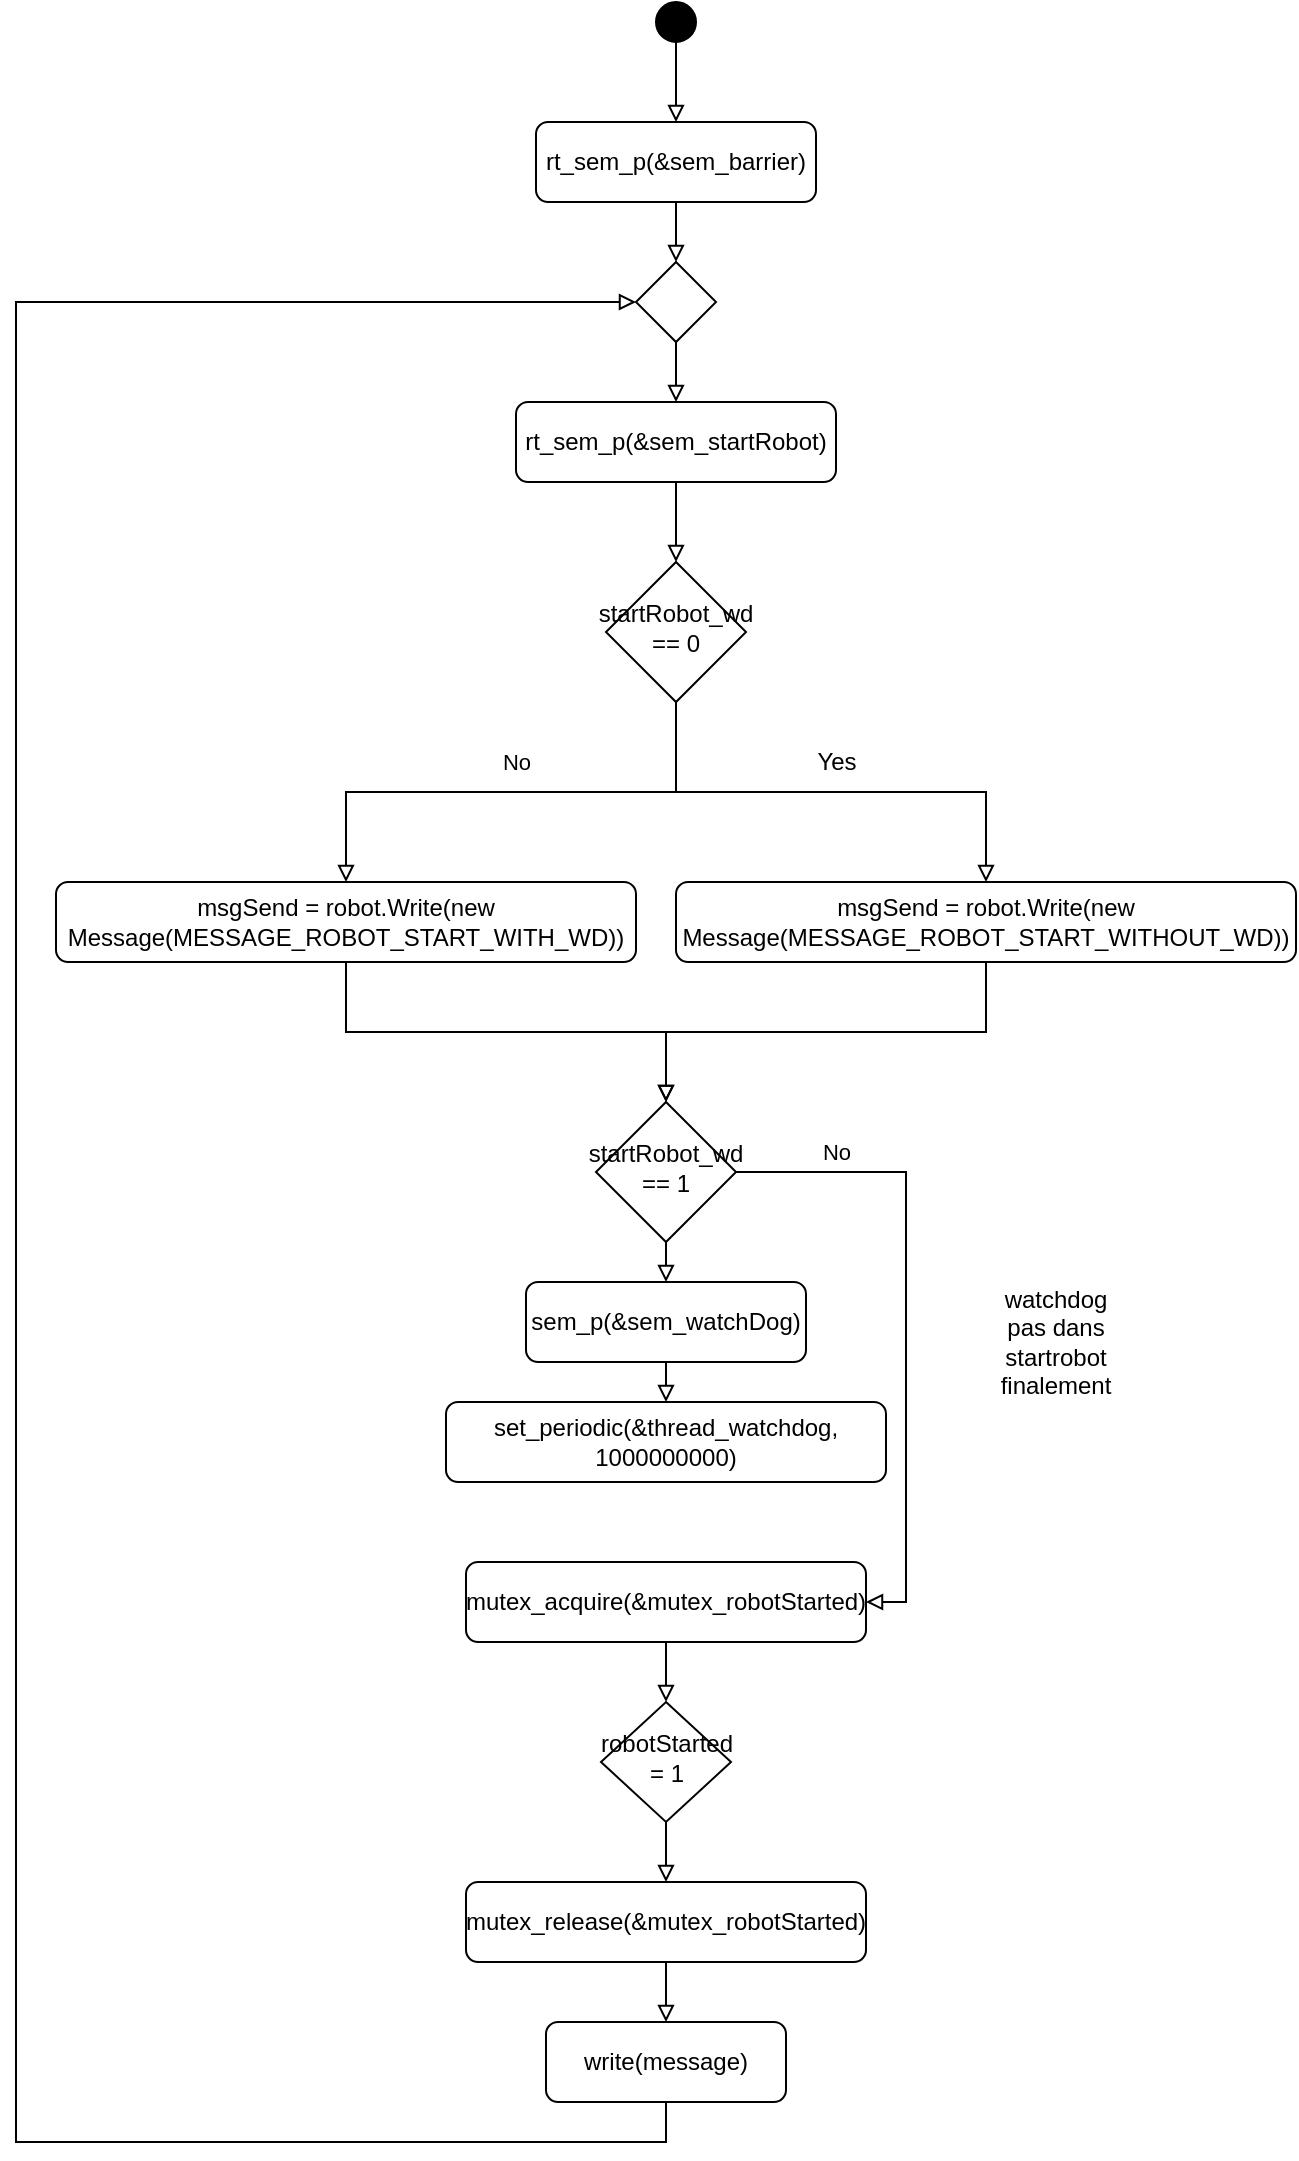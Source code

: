 <mxfile version="14.4.3" type="device"><diagram id="C5RBs43oDa-KdzZeNtuy" name="Page-1"><mxGraphModel dx="1264" dy="592" grid="1" gridSize="10" guides="1" tooltips="1" connect="1" arrows="1" fold="1" page="1" pageScale="1" pageWidth="827" pageHeight="1169" math="0" shadow="0"><root><mxCell id="WIyWlLk6GJQsqaUBKTNV-0"/><mxCell id="WIyWlLk6GJQsqaUBKTNV-1" parent="WIyWlLk6GJQsqaUBKTNV-0"/><mxCell id="23ox2sJZi0v0U6w0juup-31" style="edgeStyle=orthogonalEdgeStyle;rounded=0;orthogonalLoop=1;jettySize=auto;html=1;exitX=0.5;exitY=1;exitDx=0;exitDy=0;endArrow=block;endFill=0;" parent="WIyWlLk6GJQsqaUBKTNV-1" source="WIyWlLk6GJQsqaUBKTNV-7" target="23ox2sJZi0v0U6w0juup-30" edge="1"><mxGeometry relative="1" as="geometry"/></mxCell><mxCell id="WIyWlLk6GJQsqaUBKTNV-7" value="msgSend = robot.Write(new Message(MESSAGE_ROBOT_START_WITH_WD))" style="rounded=1;whiteSpace=wrap;html=1;fontSize=12;glass=0;strokeWidth=1;shadow=0;" parent="WIyWlLk6GJQsqaUBKTNV-1" vertex="1"><mxGeometry x="70" y="450" width="290" height="40" as="geometry"/></mxCell><mxCell id="23ox2sJZi0v0U6w0juup-15" style="edgeStyle=orthogonalEdgeStyle;rounded=0;orthogonalLoop=1;jettySize=auto;html=1;exitX=0.5;exitY=1;exitDx=0;exitDy=0;endArrow=block;endFill=0;" parent="WIyWlLk6GJQsqaUBKTNV-1" source="WIyWlLk6GJQsqaUBKTNV-10" target="23ox2sJZi0v0U6w0juup-12" edge="1"><mxGeometry relative="1" as="geometry"/></mxCell><mxCell id="WIyWlLk6GJQsqaUBKTNV-10" value="" style="rhombus;whiteSpace=wrap;html=1;shadow=0;fontFamily=Helvetica;fontSize=12;align=center;strokeWidth=1;spacing=6;spacingTop=-4;" parent="WIyWlLk6GJQsqaUBKTNV-1" vertex="1"><mxGeometry x="360" y="140" width="40" height="40" as="geometry"/></mxCell><mxCell id="23ox2sJZi0v0U6w0juup-13" style="edgeStyle=orthogonalEdgeStyle;rounded=0;orthogonalLoop=1;jettySize=auto;html=1;exitX=0.5;exitY=1;exitDx=0;exitDy=0;entryX=0.5;entryY=0;entryDx=0;entryDy=0;endArrow=block;endFill=0;" parent="WIyWlLk6GJQsqaUBKTNV-1" source="23ox2sJZi0v0U6w0juup-0" target="23ox2sJZi0v0U6w0juup-9" edge="1"><mxGeometry relative="1" as="geometry"/></mxCell><mxCell id="23ox2sJZi0v0U6w0juup-0" value="" style="ellipse;whiteSpace=wrap;html=1;aspect=fixed;fillColor=#000000;" parent="WIyWlLk6GJQsqaUBKTNV-1" vertex="1"><mxGeometry x="370" y="10" width="20" height="20" as="geometry"/></mxCell><mxCell id="23ox2sJZi0v0U6w0juup-32" style="edgeStyle=orthogonalEdgeStyle;rounded=0;orthogonalLoop=1;jettySize=auto;html=1;exitX=0.5;exitY=1;exitDx=0;exitDy=0;entryX=0.5;entryY=0;entryDx=0;entryDy=0;endArrow=block;endFill=0;" parent="WIyWlLk6GJQsqaUBKTNV-1" source="23ox2sJZi0v0U6w0juup-6" target="23ox2sJZi0v0U6w0juup-30" edge="1"><mxGeometry relative="1" as="geometry"/></mxCell><mxCell id="23ox2sJZi0v0U6w0juup-6" value="msgSend = robot.Write(new Message(MESSAGE_ROBOT_START_WITHOUT_WD))" style="rounded=1;whiteSpace=wrap;html=1;fontSize=12;glass=0;strokeWidth=1;shadow=0;" parent="WIyWlLk6GJQsqaUBKTNV-1" vertex="1"><mxGeometry x="380" y="450" width="310" height="40" as="geometry"/></mxCell><mxCell id="23ox2sJZi0v0U6w0juup-14" style="edgeStyle=orthogonalEdgeStyle;rounded=0;orthogonalLoop=1;jettySize=auto;html=1;exitX=0.5;exitY=1;exitDx=0;exitDy=0;entryX=0.5;entryY=0;entryDx=0;entryDy=0;endArrow=block;endFill=0;" parent="WIyWlLk6GJQsqaUBKTNV-1" source="23ox2sJZi0v0U6w0juup-9" target="WIyWlLk6GJQsqaUBKTNV-10" edge="1"><mxGeometry relative="1" as="geometry"/></mxCell><mxCell id="23ox2sJZi0v0U6w0juup-9" value="rt_sem_p(&amp;amp;sem_barrier)" style="rounded=1;whiteSpace=wrap;html=1;fontSize=12;glass=0;strokeWidth=1;shadow=0;" parent="WIyWlLk6GJQsqaUBKTNV-1" vertex="1"><mxGeometry x="310" y="70" width="140" height="40" as="geometry"/></mxCell><mxCell id="23ox2sJZi0v0U6w0juup-23" style="edgeStyle=orthogonalEdgeStyle;rounded=0;orthogonalLoop=1;jettySize=auto;html=1;exitX=0.5;exitY=1;exitDx=0;exitDy=0;entryX=0.5;entryY=0;entryDx=0;entryDy=0;endArrow=block;endFill=0;" parent="WIyWlLk6GJQsqaUBKTNV-1" source="23ox2sJZi0v0U6w0juup-12" target="23ox2sJZi0v0U6w0juup-22" edge="1"><mxGeometry relative="1" as="geometry"/></mxCell><mxCell id="23ox2sJZi0v0U6w0juup-12" value="rt_sem_p(&amp;amp;sem_startRobot)" style="rounded=1;whiteSpace=wrap;html=1;fontSize=12;glass=0;strokeWidth=1;shadow=0;" parent="WIyWlLk6GJQsqaUBKTNV-1" vertex="1"><mxGeometry x="300" y="210" width="160" height="40" as="geometry"/></mxCell><mxCell id="23ox2sJZi0v0U6w0juup-24" style="edgeStyle=orthogonalEdgeStyle;rounded=0;orthogonalLoop=1;jettySize=auto;html=1;exitX=0.5;exitY=1;exitDx=0;exitDy=0;entryX=0.5;entryY=0;entryDx=0;entryDy=0;endArrow=block;endFill=0;" parent="WIyWlLk6GJQsqaUBKTNV-1" source="23ox2sJZi0v0U6w0juup-22" target="WIyWlLk6GJQsqaUBKTNV-7" edge="1"><mxGeometry relative="1" as="geometry"/></mxCell><mxCell id="23ox2sJZi0v0U6w0juup-28" value="No" style="edgeLabel;html=1;align=center;verticalAlign=middle;resizable=0;points=[];" parent="23ox2sJZi0v0U6w0juup-24" vertex="1" connectable="0"><mxGeometry x="-0.145" y="4" relative="1" as="geometry"><mxPoint x="-16" y="-19" as="offset"/></mxGeometry></mxCell><mxCell id="23ox2sJZi0v0U6w0juup-25" style="edgeStyle=orthogonalEdgeStyle;rounded=0;orthogonalLoop=1;jettySize=auto;html=1;exitX=0.5;exitY=1;exitDx=0;exitDy=0;entryX=0.5;entryY=0;entryDx=0;entryDy=0;endArrow=block;endFill=0;" parent="WIyWlLk6GJQsqaUBKTNV-1" source="23ox2sJZi0v0U6w0juup-22" target="23ox2sJZi0v0U6w0juup-6" edge="1"><mxGeometry relative="1" as="geometry"/></mxCell><mxCell id="23ox2sJZi0v0U6w0juup-22" value="startRobot_wd == 0" style="rhombus;whiteSpace=wrap;html=1;shadow=0;fontFamily=Helvetica;fontSize=12;align=center;strokeWidth=1;spacing=6;spacingTop=-4;" parent="WIyWlLk6GJQsqaUBKTNV-1" vertex="1"><mxGeometry x="345" y="290" width="70" height="70" as="geometry"/></mxCell><mxCell id="23ox2sJZi0v0U6w0juup-27" value="Yes" style="text;html=1;align=center;verticalAlign=middle;resizable=0;points=[];autosize=1;" parent="WIyWlLk6GJQsqaUBKTNV-1" vertex="1"><mxGeometry x="440" y="380" width="40" height="20" as="geometry"/></mxCell><mxCell id="23ox2sJZi0v0U6w0juup-46" style="edgeStyle=orthogonalEdgeStyle;rounded=0;orthogonalLoop=1;jettySize=auto;html=1;exitX=1;exitY=0.5;exitDx=0;exitDy=0;entryX=1;entryY=0.5;entryDx=0;entryDy=0;endArrow=block;endFill=0;" parent="WIyWlLk6GJQsqaUBKTNV-1" source="23ox2sJZi0v0U6w0juup-30" target="23ox2sJZi0v0U6w0juup-37" edge="1"><mxGeometry relative="1" as="geometry"/></mxCell><mxCell id="23ox2sJZi0v0U6w0juup-47" value="No" style="edgeLabel;html=1;align=center;verticalAlign=middle;resizable=0;points=[];" parent="23ox2sJZi0v0U6w0juup-46" vertex="1" connectable="0"><mxGeometry x="-0.613" y="2" relative="1" as="geometry"><mxPoint x="-12" y="-8" as="offset"/></mxGeometry></mxCell><mxCell id="23ox2sJZi0v0U6w0juup-49" style="edgeStyle=orthogonalEdgeStyle;rounded=0;orthogonalLoop=1;jettySize=auto;html=1;exitX=0.5;exitY=1;exitDx=0;exitDy=0;entryX=0.5;entryY=0;entryDx=0;entryDy=0;endArrow=block;endFill=0;" parent="WIyWlLk6GJQsqaUBKTNV-1" source="23ox2sJZi0v0U6w0juup-30" target="23ox2sJZi0v0U6w0juup-48" edge="1"><mxGeometry relative="1" as="geometry"/></mxCell><mxCell id="23ox2sJZi0v0U6w0juup-30" value="startRobot_wd == 1" style="rhombus;whiteSpace=wrap;html=1;shadow=0;fontFamily=Helvetica;fontSize=12;align=center;strokeWidth=1;spacing=6;spacingTop=-4;" parent="WIyWlLk6GJQsqaUBKTNV-1" vertex="1"><mxGeometry x="340" y="560" width="70" height="70" as="geometry"/></mxCell><mxCell id="23ox2sJZi0v0U6w0juup-36" style="edgeStyle=orthogonalEdgeStyle;rounded=0;orthogonalLoop=1;jettySize=auto;html=1;exitX=0.5;exitY=1;exitDx=0;exitDy=0;entryX=0;entryY=0.5;entryDx=0;entryDy=0;endArrow=block;endFill=0;" parent="WIyWlLk6GJQsqaUBKTNV-1" source="23ox2sJZi0v0U6w0juup-33" target="WIyWlLk6GJQsqaUBKTNV-10" edge="1"><mxGeometry relative="1" as="geometry"><Array as="points"><mxPoint x="375" y="1080"/><mxPoint x="50" y="1080"/><mxPoint x="50" y="160"/></Array></mxGeometry></mxCell><mxCell id="23ox2sJZi0v0U6w0juup-33" value="write(message)" style="rounded=1;whiteSpace=wrap;html=1;fontSize=12;glass=0;strokeWidth=1;shadow=0;" parent="WIyWlLk6GJQsqaUBKTNV-1" vertex="1"><mxGeometry x="315" y="1020" width="120" height="40" as="geometry"/></mxCell><mxCell id="23ox2sJZi0v0U6w0juup-40" style="edgeStyle=orthogonalEdgeStyle;rounded=0;orthogonalLoop=1;jettySize=auto;html=1;endArrow=block;endFill=0;" parent="WIyWlLk6GJQsqaUBKTNV-1" source="23ox2sJZi0v0U6w0juup-37" target="23ox2sJZi0v0U6w0juup-39" edge="1"><mxGeometry relative="1" as="geometry"/></mxCell><mxCell id="23ox2sJZi0v0U6w0juup-37" value="mutex_acquire(&amp;amp;mutex_robotStarted)" style="rounded=1;whiteSpace=wrap;html=1;fontSize=12;glass=0;strokeWidth=1;shadow=0;" parent="WIyWlLk6GJQsqaUBKTNV-1" vertex="1"><mxGeometry x="275" y="790" width="200" height="40" as="geometry"/></mxCell><mxCell id="23ox2sJZi0v0U6w0juup-42" style="edgeStyle=orthogonalEdgeStyle;rounded=0;orthogonalLoop=1;jettySize=auto;html=1;exitX=0.5;exitY=1;exitDx=0;exitDy=0;endArrow=block;endFill=0;" parent="WIyWlLk6GJQsqaUBKTNV-1" source="23ox2sJZi0v0U6w0juup-38" target="23ox2sJZi0v0U6w0juup-33" edge="1"><mxGeometry relative="1" as="geometry"/></mxCell><mxCell id="23ox2sJZi0v0U6w0juup-38" value="mutex_release(&amp;amp;mutex_robotStarted)" style="rounded=1;whiteSpace=wrap;html=1;fontSize=12;glass=0;strokeWidth=1;shadow=0;" parent="WIyWlLk6GJQsqaUBKTNV-1" vertex="1"><mxGeometry x="275" y="950" width="200" height="40" as="geometry"/></mxCell><mxCell id="23ox2sJZi0v0U6w0juup-41" style="edgeStyle=orthogonalEdgeStyle;rounded=0;orthogonalLoop=1;jettySize=auto;html=1;exitX=0.5;exitY=1;exitDx=0;exitDy=0;entryX=0.5;entryY=0;entryDx=0;entryDy=0;endArrow=block;endFill=0;" parent="WIyWlLk6GJQsqaUBKTNV-1" source="23ox2sJZi0v0U6w0juup-39" target="23ox2sJZi0v0U6w0juup-38" edge="1"><mxGeometry relative="1" as="geometry"/></mxCell><mxCell id="23ox2sJZi0v0U6w0juup-39" value="&lt;div&gt;robotStarted = 1&lt;/div&gt;" style="rhombus;whiteSpace=wrap;html=1;shadow=0;fontFamily=Helvetica;fontSize=12;align=center;strokeWidth=1;spacing=6;spacingTop=-4;" parent="WIyWlLk6GJQsqaUBKTNV-1" vertex="1"><mxGeometry x="342.5" y="860" width="65" height="60" as="geometry"/></mxCell><mxCell id="23ox2sJZi0v0U6w0juup-51" style="edgeStyle=orthogonalEdgeStyle;rounded=0;orthogonalLoop=1;jettySize=auto;html=1;exitX=0.5;exitY=1;exitDx=0;exitDy=0;entryX=0.5;entryY=0;entryDx=0;entryDy=0;endArrow=block;endFill=0;" parent="WIyWlLk6GJQsqaUBKTNV-1" source="23ox2sJZi0v0U6w0juup-48" target="23ox2sJZi0v0U6w0juup-50" edge="1"><mxGeometry relative="1" as="geometry"/></mxCell><mxCell id="23ox2sJZi0v0U6w0juup-48" value="sem_p(&amp;amp;sem_watchDog)" style="rounded=1;whiteSpace=wrap;html=1;fontSize=12;glass=0;strokeWidth=1;shadow=0;" parent="WIyWlLk6GJQsqaUBKTNV-1" vertex="1"><mxGeometry x="305" y="650" width="140" height="40" as="geometry"/></mxCell><mxCell id="23ox2sJZi0v0U6w0juup-50" value="set_periodic(&amp;amp;thread_watchdog, 1000000000)" style="rounded=1;whiteSpace=wrap;html=1;fontSize=12;glass=0;strokeWidth=1;shadow=0;" parent="WIyWlLk6GJQsqaUBKTNV-1" vertex="1"><mxGeometry x="265" y="710" width="220" height="40" as="geometry"/></mxCell><mxCell id="T5lFAlY6Cjb_Kpi_P-op-0" value="watchdog pas dans startrobot finalement" style="text;html=1;strokeColor=none;fillColor=none;align=center;verticalAlign=middle;whiteSpace=wrap;rounded=0;" vertex="1" parent="WIyWlLk6GJQsqaUBKTNV-1"><mxGeometry x="550" y="670" width="40" height="20" as="geometry"/></mxCell></root></mxGraphModel></diagram></mxfile>
